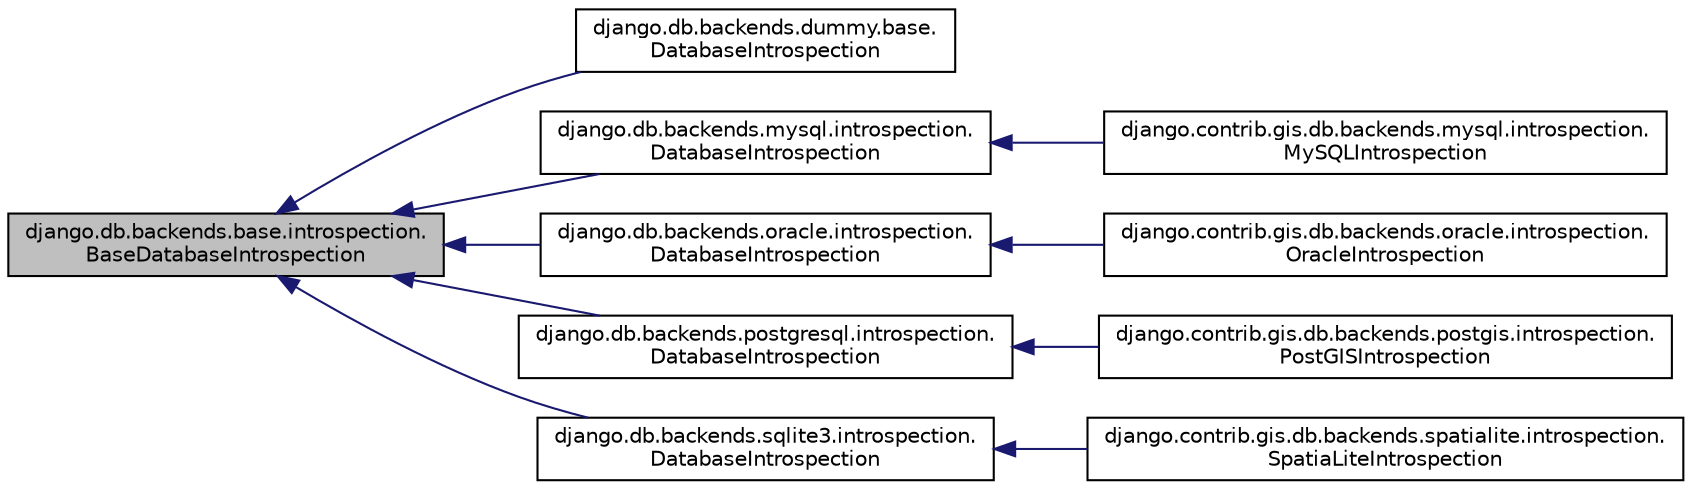 digraph "django.db.backends.base.introspection.BaseDatabaseIntrospection"
{
 // LATEX_PDF_SIZE
  edge [fontname="Helvetica",fontsize="10",labelfontname="Helvetica",labelfontsize="10"];
  node [fontname="Helvetica",fontsize="10",shape=record];
  rankdir="LR";
  Node1 [label="django.db.backends.base.introspection.\lBaseDatabaseIntrospection",height=0.2,width=0.4,color="black", fillcolor="grey75", style="filled", fontcolor="black",tooltip=" "];
  Node1 -> Node2 [dir="back",color="midnightblue",fontsize="10",style="solid",fontname="Helvetica"];
  Node2 [label="django.db.backends.dummy.base.\lDatabaseIntrospection",height=0.2,width=0.4,color="black", fillcolor="white", style="filled",URL="$de/d45/classdjango_1_1db_1_1backends_1_1dummy_1_1base_1_1_database_introspection.html",tooltip=" "];
  Node1 -> Node3 [dir="back",color="midnightblue",fontsize="10",style="solid",fontname="Helvetica"];
  Node3 [label="django.db.backends.mysql.introspection.\lDatabaseIntrospection",height=0.2,width=0.4,color="black", fillcolor="white", style="filled",URL="$da/dba/classdjango_1_1db_1_1backends_1_1mysql_1_1introspection_1_1_database_introspection.html",tooltip=" "];
  Node3 -> Node4 [dir="back",color="midnightblue",fontsize="10",style="solid",fontname="Helvetica"];
  Node4 [label="django.contrib.gis.db.backends.mysql.introspection.\lMySQLIntrospection",height=0.2,width=0.4,color="black", fillcolor="white", style="filled",URL="$d5/dcb/classdjango_1_1contrib_1_1gis_1_1db_1_1backends_1_1mysql_1_1introspection_1_1_my_s_q_l_introspection.html",tooltip=" "];
  Node1 -> Node5 [dir="back",color="midnightblue",fontsize="10",style="solid",fontname="Helvetica"];
  Node5 [label="django.db.backends.oracle.introspection.\lDatabaseIntrospection",height=0.2,width=0.4,color="black", fillcolor="white", style="filled",URL="$de/d1a/classdjango_1_1db_1_1backends_1_1oracle_1_1introspection_1_1_database_introspection.html",tooltip=" "];
  Node5 -> Node6 [dir="back",color="midnightblue",fontsize="10",style="solid",fontname="Helvetica"];
  Node6 [label="django.contrib.gis.db.backends.oracle.introspection.\lOracleIntrospection",height=0.2,width=0.4,color="black", fillcolor="white", style="filled",URL="$db/de7/classdjango_1_1contrib_1_1gis_1_1db_1_1backends_1_1oracle_1_1introspection_1_1_oracle_introspection.html",tooltip=" "];
  Node1 -> Node7 [dir="back",color="midnightblue",fontsize="10",style="solid",fontname="Helvetica"];
  Node7 [label="django.db.backends.postgresql.introspection.\lDatabaseIntrospection",height=0.2,width=0.4,color="black", fillcolor="white", style="filled",URL="$de/dce/classdjango_1_1db_1_1backends_1_1postgresql_1_1introspection_1_1_database_introspection.html",tooltip=" "];
  Node7 -> Node8 [dir="back",color="midnightblue",fontsize="10",style="solid",fontname="Helvetica"];
  Node8 [label="django.contrib.gis.db.backends.postgis.introspection.\lPostGISIntrospection",height=0.2,width=0.4,color="black", fillcolor="white", style="filled",URL="$d4/dd4/classdjango_1_1contrib_1_1gis_1_1db_1_1backends_1_1postgis_1_1introspection_1_1_post_g_i_s_introspection.html",tooltip=" "];
  Node1 -> Node9 [dir="back",color="midnightblue",fontsize="10",style="solid",fontname="Helvetica"];
  Node9 [label="django.db.backends.sqlite3.introspection.\lDatabaseIntrospection",height=0.2,width=0.4,color="black", fillcolor="white", style="filled",URL="$d4/d0d/classdjango_1_1db_1_1backends_1_1sqlite3_1_1introspection_1_1_database_introspection.html",tooltip=" "];
  Node9 -> Node10 [dir="back",color="midnightblue",fontsize="10",style="solid",fontname="Helvetica"];
  Node10 [label="django.contrib.gis.db.backends.spatialite.introspection.\lSpatiaLiteIntrospection",height=0.2,width=0.4,color="black", fillcolor="white", style="filled",URL="$db/d7b/classdjango_1_1contrib_1_1gis_1_1db_1_1backends_1_1spatialite_1_1introspection_1_1_spatia_lite_introspection.html",tooltip=" "];
}

